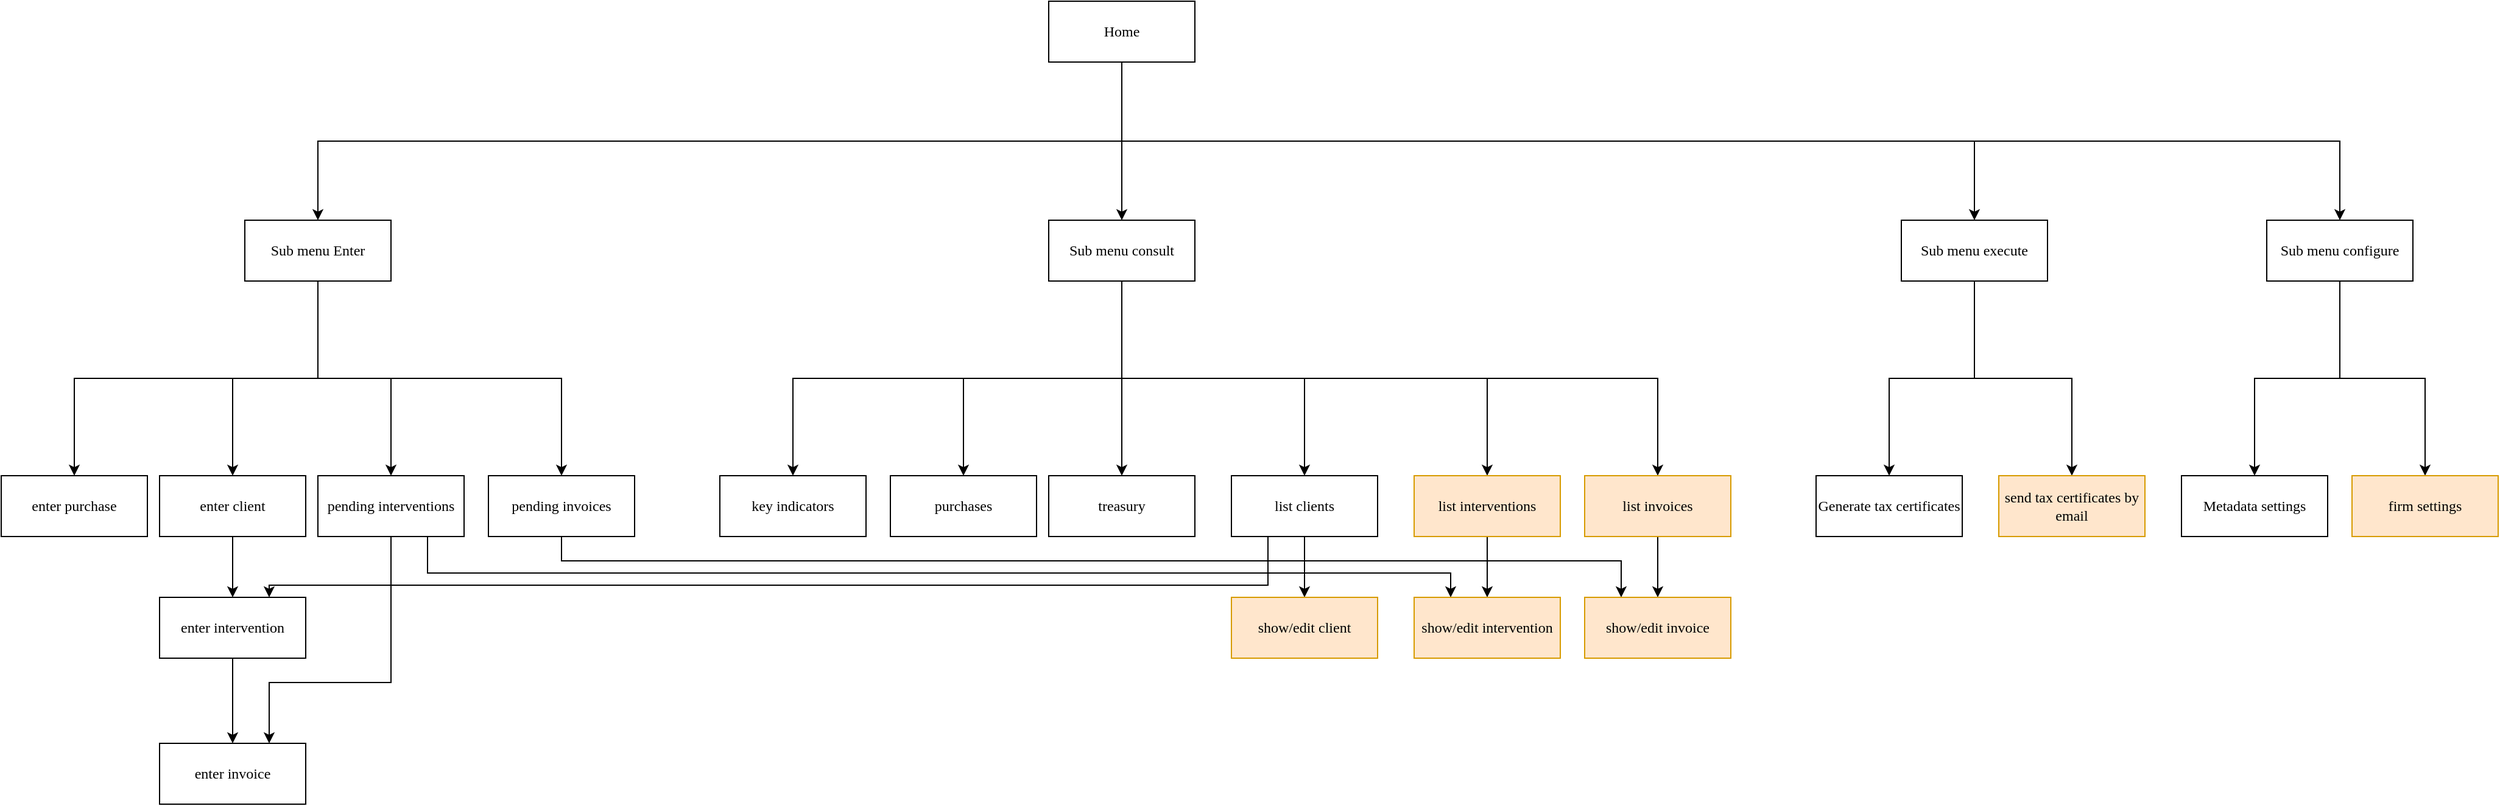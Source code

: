 <mxfile version="21.6.8" type="device">
  <diagram name="Page-1" id="52a04d89-c75d-2922-d76d-85b35f80e030">
    <mxGraphModel dx="2535" dy="718" grid="1" gridSize="10" guides="1" tooltips="1" connect="1" arrows="1" fold="1" page="1" pageScale="1" pageWidth="1169" pageHeight="827" background="none" math="0" shadow="0">
      <root>
        <mxCell id="0" />
        <mxCell id="1" parent="0" />
        <mxCell id="TAR9thzoCH3TSMDaF1vm-6" style="edgeStyle=orthogonalEdgeStyle;rounded=0;orthogonalLoop=1;jettySize=auto;html=1;exitX=0.5;exitY=1;exitDx=0;exitDy=0;entryX=0.5;entryY=0;entryDx=0;entryDy=0;" parent="1" source="17472293e6e8944d-30" target="TAR9thzoCH3TSMDaF1vm-2" edge="1">
          <mxGeometry relative="1" as="geometry" />
        </mxCell>
        <mxCell id="TAR9thzoCH3TSMDaF1vm-7" style="edgeStyle=orthogonalEdgeStyle;rounded=0;orthogonalLoop=1;jettySize=auto;html=1;exitX=0.5;exitY=1;exitDx=0;exitDy=0;entryX=0.5;entryY=0;entryDx=0;entryDy=0;" parent="1" source="17472293e6e8944d-30" target="TAR9thzoCH3TSMDaF1vm-3" edge="1">
          <mxGeometry relative="1" as="geometry" />
        </mxCell>
        <mxCell id="TAR9thzoCH3TSMDaF1vm-8" style="edgeStyle=orthogonalEdgeStyle;rounded=0;orthogonalLoop=1;jettySize=auto;html=1;exitX=0.5;exitY=1;exitDx=0;exitDy=0;entryX=0.5;entryY=0;entryDx=0;entryDy=0;" parent="1" source="17472293e6e8944d-30" target="TAR9thzoCH3TSMDaF1vm-4" edge="1">
          <mxGeometry relative="1" as="geometry" />
        </mxCell>
        <mxCell id="TAR9thzoCH3TSMDaF1vm-9" style="edgeStyle=orthogonalEdgeStyle;rounded=0;orthogonalLoop=1;jettySize=auto;html=1;exitX=0.5;exitY=1;exitDx=0;exitDy=0;entryX=0.5;entryY=0;entryDx=0;entryDy=0;" parent="1" source="17472293e6e8944d-30" target="TAR9thzoCH3TSMDaF1vm-1" edge="1">
          <mxGeometry relative="1" as="geometry" />
        </mxCell>
        <mxCell id="17472293e6e8944d-30" value="Home" style="whiteSpace=wrap;html=1;rounded=0;shadow=0;comic=0;labelBackgroundColor=none;strokeWidth=1;fontFamily=Verdana;fontSize=12;align=center;" parent="1" vertex="1">
          <mxGeometry x="-240" y="50" width="120" height="50" as="geometry" />
        </mxCell>
        <mxCell id="TAR9thzoCH3TSMDaF1vm-14" style="edgeStyle=orthogonalEdgeStyle;rounded=0;orthogonalLoop=1;jettySize=auto;html=1;exitX=0.5;exitY=1;exitDx=0;exitDy=0;entryX=0.5;entryY=0;entryDx=0;entryDy=0;" parent="1" source="TAR9thzoCH3TSMDaF1vm-1" target="TAR9thzoCH3TSMDaF1vm-10" edge="1">
          <mxGeometry relative="1" as="geometry" />
        </mxCell>
        <mxCell id="TAR9thzoCH3TSMDaF1vm-15" style="edgeStyle=orthogonalEdgeStyle;rounded=0;orthogonalLoop=1;jettySize=auto;html=1;exitX=0.5;exitY=1;exitDx=0;exitDy=0;entryX=0.5;entryY=0;entryDx=0;entryDy=0;" parent="1" source="TAR9thzoCH3TSMDaF1vm-1" target="TAR9thzoCH3TSMDaF1vm-11" edge="1">
          <mxGeometry relative="1" as="geometry" />
        </mxCell>
        <mxCell id="TAR9thzoCH3TSMDaF1vm-16" style="edgeStyle=orthogonalEdgeStyle;rounded=0;orthogonalLoop=1;jettySize=auto;html=1;exitX=0.5;exitY=1;exitDx=0;exitDy=0;entryX=0.5;entryY=0;entryDx=0;entryDy=0;" parent="1" source="TAR9thzoCH3TSMDaF1vm-1" target="TAR9thzoCH3TSMDaF1vm-12" edge="1">
          <mxGeometry relative="1" as="geometry" />
        </mxCell>
        <mxCell id="TAR9thzoCH3TSMDaF1vm-17" style="edgeStyle=orthogonalEdgeStyle;rounded=0;orthogonalLoop=1;jettySize=auto;html=1;exitX=0.5;exitY=1;exitDx=0;exitDy=0;entryX=0.5;entryY=0;entryDx=0;entryDy=0;" parent="1" source="TAR9thzoCH3TSMDaF1vm-1" target="TAR9thzoCH3TSMDaF1vm-13" edge="1">
          <mxGeometry relative="1" as="geometry" />
        </mxCell>
        <mxCell id="TAR9thzoCH3TSMDaF1vm-1" value="Sub menu Enter" style="whiteSpace=wrap;html=1;rounded=0;shadow=0;comic=0;labelBackgroundColor=none;strokeWidth=1;fontFamily=Verdana;fontSize=12;align=center;" parent="1" vertex="1">
          <mxGeometry x="-900" y="230" width="120" height="50" as="geometry" />
        </mxCell>
        <mxCell id="TAR9thzoCH3TSMDaF1vm-21" style="edgeStyle=orthogonalEdgeStyle;rounded=0;orthogonalLoop=1;jettySize=auto;html=1;exitX=0.5;exitY=1;exitDx=0;exitDy=0;entryX=0.5;entryY=0;entryDx=0;entryDy=0;" parent="1" source="TAR9thzoCH3TSMDaF1vm-2" target="TAR9thzoCH3TSMDaF1vm-18" edge="1">
          <mxGeometry relative="1" as="geometry" />
        </mxCell>
        <mxCell id="TAR9thzoCH3TSMDaF1vm-22" style="edgeStyle=orthogonalEdgeStyle;rounded=0;orthogonalLoop=1;jettySize=auto;html=1;exitX=0.5;exitY=1;exitDx=0;exitDy=0;entryX=0.5;entryY=0;entryDx=0;entryDy=0;" parent="1" source="TAR9thzoCH3TSMDaF1vm-2" target="TAR9thzoCH3TSMDaF1vm-19" edge="1">
          <mxGeometry relative="1" as="geometry" />
        </mxCell>
        <mxCell id="TAR9thzoCH3TSMDaF1vm-23" style="edgeStyle=orthogonalEdgeStyle;rounded=0;orthogonalLoop=1;jettySize=auto;html=1;exitX=0.5;exitY=1;exitDx=0;exitDy=0;entryX=0.5;entryY=0;entryDx=0;entryDy=0;" parent="1" source="TAR9thzoCH3TSMDaF1vm-2" target="TAR9thzoCH3TSMDaF1vm-20" edge="1">
          <mxGeometry relative="1" as="geometry" />
        </mxCell>
        <mxCell id="TAR9thzoCH3TSMDaF1vm-32" style="edgeStyle=orthogonalEdgeStyle;rounded=0;orthogonalLoop=1;jettySize=auto;html=1;exitX=0.5;exitY=1;exitDx=0;exitDy=0;entryX=0.5;entryY=0;entryDx=0;entryDy=0;" parent="1" source="TAR9thzoCH3TSMDaF1vm-2" target="TAR9thzoCH3TSMDaF1vm-31" edge="1">
          <mxGeometry relative="1" as="geometry" />
        </mxCell>
        <mxCell id="TAR9thzoCH3TSMDaF1vm-33" style="edgeStyle=orthogonalEdgeStyle;rounded=0;orthogonalLoop=1;jettySize=auto;html=1;exitX=0.5;exitY=1;exitDx=0;exitDy=0;entryX=0.5;entryY=0;entryDx=0;entryDy=0;" parent="1" source="TAR9thzoCH3TSMDaF1vm-2" target="TAR9thzoCH3TSMDaF1vm-29" edge="1">
          <mxGeometry relative="1" as="geometry" />
        </mxCell>
        <mxCell id="TAR9thzoCH3TSMDaF1vm-34" style="edgeStyle=orthogonalEdgeStyle;rounded=0;orthogonalLoop=1;jettySize=auto;html=1;exitX=0.5;exitY=1;exitDx=0;exitDy=0;entryX=0.5;entryY=0;entryDx=0;entryDy=0;" parent="1" source="TAR9thzoCH3TSMDaF1vm-2" target="TAR9thzoCH3TSMDaF1vm-30" edge="1">
          <mxGeometry relative="1" as="geometry">
            <Array as="points">
              <mxPoint x="-180" y="360" />
              <mxPoint x="260" y="360" />
            </Array>
          </mxGeometry>
        </mxCell>
        <mxCell id="TAR9thzoCH3TSMDaF1vm-2" value="Sub menu consult" style="whiteSpace=wrap;html=1;rounded=0;shadow=0;comic=0;labelBackgroundColor=none;strokeWidth=1;fontFamily=Verdana;fontSize=12;align=center;" parent="1" vertex="1">
          <mxGeometry x="-240" y="230" width="120" height="50" as="geometry" />
        </mxCell>
        <mxCell id="TAR9thzoCH3TSMDaF1vm-26" style="edgeStyle=orthogonalEdgeStyle;rounded=0;orthogonalLoop=1;jettySize=auto;html=1;exitX=0.5;exitY=1;exitDx=0;exitDy=0;entryX=0.5;entryY=0;entryDx=0;entryDy=0;" parent="1" source="TAR9thzoCH3TSMDaF1vm-3" target="TAR9thzoCH3TSMDaF1vm-25" edge="1">
          <mxGeometry relative="1" as="geometry" />
        </mxCell>
        <mxCell id="TAR9thzoCH3TSMDaF1vm-37" style="edgeStyle=orthogonalEdgeStyle;rounded=0;orthogonalLoop=1;jettySize=auto;html=1;exitX=0.5;exitY=1;exitDx=0;exitDy=0;entryX=0.5;entryY=0;entryDx=0;entryDy=0;" parent="1" source="TAR9thzoCH3TSMDaF1vm-3" target="TAR9thzoCH3TSMDaF1vm-36" edge="1">
          <mxGeometry relative="1" as="geometry" />
        </mxCell>
        <mxCell id="TAR9thzoCH3TSMDaF1vm-3" value="Sub menu execute" style="whiteSpace=wrap;html=1;rounded=0;shadow=0;comic=0;labelBackgroundColor=none;strokeWidth=1;fontFamily=Verdana;fontSize=12;align=center;" parent="1" vertex="1">
          <mxGeometry x="460" y="230" width="120" height="50" as="geometry" />
        </mxCell>
        <mxCell id="TAR9thzoCH3TSMDaF1vm-28" style="edgeStyle=orthogonalEdgeStyle;rounded=0;orthogonalLoop=1;jettySize=auto;html=1;exitX=0.5;exitY=1;exitDx=0;exitDy=0;entryX=0.5;entryY=0;entryDx=0;entryDy=0;" parent="1" source="TAR9thzoCH3TSMDaF1vm-4" target="TAR9thzoCH3TSMDaF1vm-27" edge="1">
          <mxGeometry relative="1" as="geometry" />
        </mxCell>
        <mxCell id="TAR9thzoCH3TSMDaF1vm-58" style="edgeStyle=orthogonalEdgeStyle;rounded=0;orthogonalLoop=1;jettySize=auto;html=1;exitX=0.5;exitY=1;exitDx=0;exitDy=0;entryX=0.5;entryY=0;entryDx=0;entryDy=0;" parent="1" source="TAR9thzoCH3TSMDaF1vm-4" target="TAR9thzoCH3TSMDaF1vm-57" edge="1">
          <mxGeometry relative="1" as="geometry" />
        </mxCell>
        <mxCell id="TAR9thzoCH3TSMDaF1vm-4" value="Sub menu configure" style="whiteSpace=wrap;html=1;rounded=0;shadow=0;comic=0;labelBackgroundColor=none;strokeWidth=1;fontFamily=Verdana;fontSize=12;align=center;" parent="1" vertex="1">
          <mxGeometry x="760" y="230" width="120" height="50" as="geometry" />
        </mxCell>
        <mxCell id="TAR9thzoCH3TSMDaF1vm-40" style="edgeStyle=orthogonalEdgeStyle;rounded=0;orthogonalLoop=1;jettySize=auto;html=1;exitX=0.5;exitY=1;exitDx=0;exitDy=0;entryX=0.5;entryY=0;entryDx=0;entryDy=0;" parent="1" source="TAR9thzoCH3TSMDaF1vm-10" target="TAR9thzoCH3TSMDaF1vm-38" edge="1">
          <mxGeometry relative="1" as="geometry" />
        </mxCell>
        <mxCell id="TAR9thzoCH3TSMDaF1vm-10" value="enter client" style="whiteSpace=wrap;html=1;rounded=0;shadow=0;comic=0;labelBackgroundColor=none;strokeWidth=1;fontFamily=Verdana;fontSize=12;align=center;" parent="1" vertex="1">
          <mxGeometry x="-970" y="440" width="120" height="50" as="geometry" />
        </mxCell>
        <mxCell id="TAR9thzoCH3TSMDaF1vm-11" value="enter purchase" style="whiteSpace=wrap;html=1;rounded=0;shadow=0;comic=0;labelBackgroundColor=none;strokeWidth=1;fontFamily=Verdana;fontSize=12;align=center;" parent="1" vertex="1">
          <mxGeometry x="-1100" y="440" width="120" height="50" as="geometry" />
        </mxCell>
        <mxCell id="TAR9thzoCH3TSMDaF1vm-54" style="edgeStyle=orthogonalEdgeStyle;rounded=0;orthogonalLoop=1;jettySize=auto;html=1;exitX=0.5;exitY=1;exitDx=0;exitDy=0;entryX=0.75;entryY=0;entryDx=0;entryDy=0;" parent="1" source="TAR9thzoCH3TSMDaF1vm-12" target="TAR9thzoCH3TSMDaF1vm-39" edge="1">
          <mxGeometry relative="1" as="geometry">
            <Array as="points">
              <mxPoint x="-780" y="610" />
              <mxPoint x="-880" y="610" />
            </Array>
          </mxGeometry>
        </mxCell>
        <mxCell id="TAR9thzoCH3TSMDaF1vm-56" style="edgeStyle=orthogonalEdgeStyle;rounded=0;orthogonalLoop=1;jettySize=auto;html=1;exitX=0.75;exitY=1;exitDx=0;exitDy=0;entryX=0.25;entryY=0;entryDx=0;entryDy=0;" parent="1" source="TAR9thzoCH3TSMDaF1vm-12" target="TAR9thzoCH3TSMDaF1vm-47" edge="1">
          <mxGeometry relative="1" as="geometry">
            <Array as="points">
              <mxPoint x="-750" y="520" />
              <mxPoint x="90" y="520" />
            </Array>
          </mxGeometry>
        </mxCell>
        <mxCell id="TAR9thzoCH3TSMDaF1vm-12" value="pending interventions" style="whiteSpace=wrap;html=1;rounded=0;shadow=0;comic=0;labelBackgroundColor=none;strokeWidth=1;fontFamily=Verdana;fontSize=12;align=center;" parent="1" vertex="1">
          <mxGeometry x="-840" y="440" width="120" height="50" as="geometry" />
        </mxCell>
        <mxCell id="TAR9thzoCH3TSMDaF1vm-55" style="edgeStyle=orthogonalEdgeStyle;rounded=0;orthogonalLoop=1;jettySize=auto;html=1;exitX=0.5;exitY=1;exitDx=0;exitDy=0;entryX=0.25;entryY=0;entryDx=0;entryDy=0;" parent="1" source="TAR9thzoCH3TSMDaF1vm-13" target="TAR9thzoCH3TSMDaF1vm-50" edge="1">
          <mxGeometry relative="1" as="geometry">
            <Array as="points">
              <mxPoint x="-640" y="510" />
              <mxPoint x="230" y="510" />
            </Array>
          </mxGeometry>
        </mxCell>
        <mxCell id="TAR9thzoCH3TSMDaF1vm-13" value="pending invoices" style="whiteSpace=wrap;html=1;rounded=0;shadow=0;comic=0;labelBackgroundColor=none;strokeWidth=1;fontFamily=Verdana;fontSize=12;align=center;" parent="1" vertex="1">
          <mxGeometry x="-700" y="440" width="120" height="50" as="geometry" />
        </mxCell>
        <mxCell id="TAR9thzoCH3TSMDaF1vm-18" value="key indicators" style="whiteSpace=wrap;html=1;rounded=0;shadow=0;comic=0;labelBackgroundColor=none;strokeWidth=1;fontFamily=Verdana;fontSize=12;align=center;" parent="1" vertex="1">
          <mxGeometry x="-510" y="440" width="120" height="50" as="geometry" />
        </mxCell>
        <mxCell id="TAR9thzoCH3TSMDaF1vm-19" value="treasury" style="whiteSpace=wrap;html=1;rounded=0;shadow=0;comic=0;labelBackgroundColor=none;strokeWidth=1;fontFamily=Verdana;fontSize=12;align=center;" parent="1" vertex="1">
          <mxGeometry x="-240" y="440" width="120" height="50" as="geometry" />
        </mxCell>
        <mxCell id="TAR9thzoCH3TSMDaF1vm-42" style="edgeStyle=orthogonalEdgeStyle;rounded=0;orthogonalLoop=1;jettySize=auto;html=1;exitX=0.25;exitY=1;exitDx=0;exitDy=0;entryX=0.75;entryY=0;entryDx=0;entryDy=0;" parent="1" source="TAR9thzoCH3TSMDaF1vm-20" target="TAR9thzoCH3TSMDaF1vm-38" edge="1">
          <mxGeometry relative="1" as="geometry">
            <Array as="points">
              <mxPoint x="-60" y="530" />
              <mxPoint x="-880" y="530" />
            </Array>
          </mxGeometry>
        </mxCell>
        <mxCell id="TAR9thzoCH3TSMDaF1vm-51" style="edgeStyle=orthogonalEdgeStyle;rounded=0;orthogonalLoop=1;jettySize=auto;html=1;exitX=0.5;exitY=1;exitDx=0;exitDy=0;entryX=0.5;entryY=0;entryDx=0;entryDy=0;" parent="1" source="TAR9thzoCH3TSMDaF1vm-20" target="TAR9thzoCH3TSMDaF1vm-49" edge="1">
          <mxGeometry relative="1" as="geometry" />
        </mxCell>
        <mxCell id="TAR9thzoCH3TSMDaF1vm-20" value="list clients" style="whiteSpace=wrap;html=1;rounded=0;shadow=0;comic=0;labelBackgroundColor=none;strokeWidth=1;fontFamily=Verdana;fontSize=12;align=center;" parent="1" vertex="1">
          <mxGeometry x="-90" y="440" width="120" height="50" as="geometry" />
        </mxCell>
        <mxCell id="TAR9thzoCH3TSMDaF1vm-25" value="Generate tax certificates" style="whiteSpace=wrap;html=1;rounded=0;shadow=0;comic=0;labelBackgroundColor=none;strokeWidth=1;fontFamily=Verdana;fontSize=12;align=center;" parent="1" vertex="1">
          <mxGeometry x="390" y="440" width="120" height="50" as="geometry" />
        </mxCell>
        <mxCell id="TAR9thzoCH3TSMDaF1vm-27" value="Metadata settings" style="whiteSpace=wrap;html=1;rounded=0;shadow=0;comic=0;labelBackgroundColor=none;strokeWidth=1;fontFamily=Verdana;fontSize=12;align=center;" parent="1" vertex="1">
          <mxGeometry x="690" y="440" width="120" height="50" as="geometry" />
        </mxCell>
        <mxCell id="TAR9thzoCH3TSMDaF1vm-48" style="edgeStyle=orthogonalEdgeStyle;rounded=0;orthogonalLoop=1;jettySize=auto;html=1;exitX=0.5;exitY=1;exitDx=0;exitDy=0;entryX=0.5;entryY=0;entryDx=0;entryDy=0;" parent="1" source="TAR9thzoCH3TSMDaF1vm-29" target="TAR9thzoCH3TSMDaF1vm-47" edge="1">
          <mxGeometry relative="1" as="geometry" />
        </mxCell>
        <mxCell id="TAR9thzoCH3TSMDaF1vm-29" value="list interventions" style="whiteSpace=wrap;html=1;rounded=0;shadow=0;comic=0;labelBackgroundColor=none;strokeWidth=1;fontFamily=Verdana;fontSize=12;align=center;fillColor=#ffe6cc;strokeColor=#d79b00;" parent="1" vertex="1">
          <mxGeometry x="60" y="440" width="120" height="50" as="geometry" />
        </mxCell>
        <mxCell id="TAR9thzoCH3TSMDaF1vm-52" style="edgeStyle=orthogonalEdgeStyle;rounded=0;orthogonalLoop=1;jettySize=auto;html=1;exitX=0.5;exitY=1;exitDx=0;exitDy=0;entryX=0.5;entryY=0;entryDx=0;entryDy=0;" parent="1" source="TAR9thzoCH3TSMDaF1vm-30" target="TAR9thzoCH3TSMDaF1vm-50" edge="1">
          <mxGeometry relative="1" as="geometry" />
        </mxCell>
        <mxCell id="TAR9thzoCH3TSMDaF1vm-30" value="&lt;div&gt;list invoices&lt;/div&gt;" style="whiteSpace=wrap;html=1;rounded=0;shadow=0;comic=0;labelBackgroundColor=none;strokeWidth=1;fontFamily=Verdana;fontSize=12;align=center;fillColor=#ffe6cc;strokeColor=#d79b00;" parent="1" vertex="1">
          <mxGeometry x="200" y="440" width="120" height="50" as="geometry" />
        </mxCell>
        <mxCell id="TAR9thzoCH3TSMDaF1vm-31" value="purchases" style="whiteSpace=wrap;html=1;rounded=0;shadow=0;comic=0;labelBackgroundColor=none;strokeWidth=1;fontFamily=Verdana;fontSize=12;align=center;" parent="1" vertex="1">
          <mxGeometry x="-370" y="440" width="120" height="50" as="geometry" />
        </mxCell>
        <mxCell id="TAR9thzoCH3TSMDaF1vm-36" value="&lt;div&gt;send tax certificates by email&lt;/div&gt;" style="whiteSpace=wrap;html=1;rounded=0;shadow=0;comic=0;labelBackgroundColor=none;strokeWidth=1;fontFamily=Verdana;fontSize=12;align=center;fillColor=#ffe6cc;strokeColor=#d79b00;" parent="1" vertex="1">
          <mxGeometry x="540" y="440" width="120" height="50" as="geometry" />
        </mxCell>
        <mxCell id="TAR9thzoCH3TSMDaF1vm-41" style="edgeStyle=orthogonalEdgeStyle;rounded=0;orthogonalLoop=1;jettySize=auto;html=1;exitX=0.5;exitY=1;exitDx=0;exitDy=0;entryX=0.5;entryY=0;entryDx=0;entryDy=0;" parent="1" source="TAR9thzoCH3TSMDaF1vm-38" target="TAR9thzoCH3TSMDaF1vm-39" edge="1">
          <mxGeometry relative="1" as="geometry" />
        </mxCell>
        <mxCell id="TAR9thzoCH3TSMDaF1vm-38" value="&lt;div&gt;enter intervention&lt;/div&gt;" style="whiteSpace=wrap;html=1;rounded=0;shadow=0;comic=0;labelBackgroundColor=none;strokeWidth=1;fontFamily=Verdana;fontSize=12;align=center;" parent="1" vertex="1">
          <mxGeometry x="-970" y="540" width="120" height="50" as="geometry" />
        </mxCell>
        <mxCell id="TAR9thzoCH3TSMDaF1vm-39" value="&lt;div&gt;enter invoice&lt;/div&gt;" style="whiteSpace=wrap;html=1;rounded=0;shadow=0;comic=0;labelBackgroundColor=none;strokeWidth=1;fontFamily=Verdana;fontSize=12;align=center;" parent="1" vertex="1">
          <mxGeometry x="-970" y="660" width="120" height="50" as="geometry" />
        </mxCell>
        <mxCell id="TAR9thzoCH3TSMDaF1vm-47" value="&lt;div&gt;show/edit intervention&lt;/div&gt;" style="whiteSpace=wrap;html=1;rounded=0;shadow=0;comic=0;labelBackgroundColor=none;strokeWidth=1;fontFamily=Verdana;fontSize=12;align=center;fillColor=#ffe6cc;strokeColor=#d79b00;" parent="1" vertex="1">
          <mxGeometry x="60" y="540" width="120" height="50" as="geometry" />
        </mxCell>
        <mxCell id="TAR9thzoCH3TSMDaF1vm-49" value="&lt;div&gt;show/edit client&lt;/div&gt;" style="whiteSpace=wrap;html=1;rounded=0;shadow=0;comic=0;labelBackgroundColor=none;strokeWidth=1;fontFamily=Verdana;fontSize=12;align=center;fillColor=#ffe6cc;strokeColor=#d79b00;" parent="1" vertex="1">
          <mxGeometry x="-90" y="540" width="120" height="50" as="geometry" />
        </mxCell>
        <mxCell id="TAR9thzoCH3TSMDaF1vm-50" value="&lt;div&gt;show/edit invoice&lt;/div&gt;" style="whiteSpace=wrap;html=1;rounded=0;shadow=0;comic=0;labelBackgroundColor=none;strokeWidth=1;fontFamily=Verdana;fontSize=12;align=center;fillColor=#ffe6cc;strokeColor=#d79b00;" parent="1" vertex="1">
          <mxGeometry x="200" y="540" width="120" height="50" as="geometry" />
        </mxCell>
        <mxCell id="TAR9thzoCH3TSMDaF1vm-57" value="firm settings" style="whiteSpace=wrap;html=1;rounded=0;shadow=0;comic=0;labelBackgroundColor=none;strokeWidth=1;fontFamily=Verdana;fontSize=12;align=center;fillColor=#ffe6cc;strokeColor=#d79b00;" parent="1" vertex="1">
          <mxGeometry x="830" y="440" width="120" height="50" as="geometry" />
        </mxCell>
      </root>
    </mxGraphModel>
  </diagram>
</mxfile>
